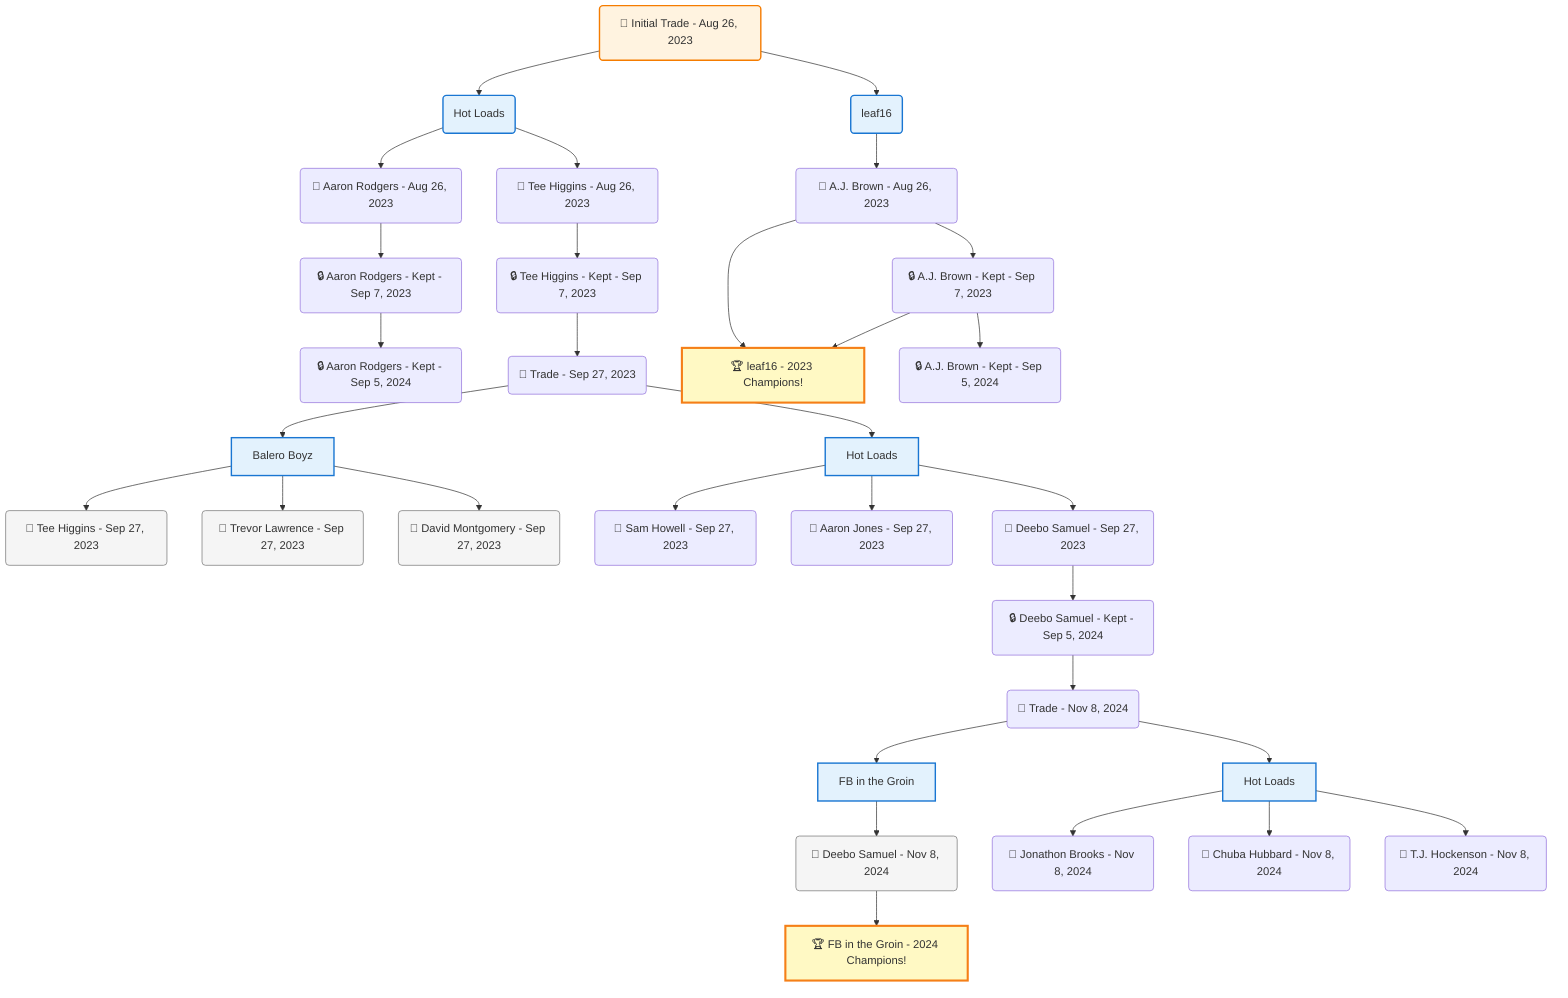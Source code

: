 flowchart TD

    TRADE_MAIN("🔄 Initial Trade - Aug 26, 2023")
    TEAM_1("Hot Loads")
    TEAM_2("leaf16")
    NODE_8aa48c5d-0248-4f37-b939-44a21820aa03("🔄 Aaron Rodgers - Aug 26, 2023")
    NODE_26db47e5-c944-4da7-9b03-6a5f8d2e24ba("🔒 Aaron Rodgers - Kept - Sep 7, 2023")
    NODE_8d0251b9-0d10-47cf-ad54-5688e80245c6("🔒 Aaron Rodgers - Kept - Sep 5, 2024")
    NODE_e0000e36-700d-493f-b3eb-b050938564e6("🔄 Tee Higgins - Aug 26, 2023")
    NODE_453b8831-21eb-4510-b8a5-23f747865f75("🔒 Tee Higgins - Kept - Sep 7, 2023")
    TRADE_a87ca260-7a67-4fda-b702-48aca8c93813_3("🔄 Trade - Sep 27, 2023")
    TEAM_2feaf03e-fb22-498e-ac8f-e596b6ba7810_4["Balero Boyz"]
    NODE_d1321948-0010-45b8-9f9c-50ed5e494a00("🔄 Tee Higgins - Sep 27, 2023")
    NODE_a226803a-f683-470b-9e1b-2d3be487344a("🔄 Trevor Lawrence - Sep 27, 2023")
    NODE_c76d0f13-8bb8-4e7e-ad9e-8f2498ccd9f8("🔄 David Montgomery - Sep 27, 2023")
    TEAM_8e9f18ff-62c3-40e8-bb10-32f74cf4ee33_5["Hot Loads"]
    NODE_b53204e1-97f3-4b20-94c4-113c02694b27("🔄 Sam Howell - Sep 27, 2023")
    NODE_4a0dd846-1b74-448d-96e3-1362af9ea147("🔄 Aaron Jones - Sep 27, 2023")
    NODE_c8106337-9eec-4786-b963-273acb19ea43("🔄 Deebo Samuel - Sep 27, 2023")
    NODE_bb66c11c-c38f-45f8-aafe-16c2666b2fb1("🔒 Deebo Samuel - Kept - Sep 5, 2024")
    TRADE_cd4b66da-5ead-4972-a2db-15f8396d4b26_6("🔄 Trade - Nov 8, 2024")
    TEAM_f483ecf1-cd17-4991-854b-e52dfc957b45_7["FB in the Groin"]
    NODE_f2e1bb09-d8ba-407c-b875-729b1093b622("🔄 Deebo Samuel - Nov 8, 2024")
    CHAMP_f483ecf1-cd17-4991-854b-e52dfc957b45_2024["🏆 FB in the Groin - 2024 Champions!"]
    TEAM_8e9f18ff-62c3-40e8-bb10-32f74cf4ee33_8["Hot Loads"]
    NODE_55efec5c-40f0-4eac-aa39-112ecf0d4fdd("🔄 Jonathon Brooks - Nov 8, 2024")
    NODE_b6e6d0e1-32a1-4006-964b-12909aabe3dc("🔄 Chuba Hubbard - Nov 8, 2024")
    NODE_cca3d8c5-6676-443a-a4fc-ec20ffebb111("🔄 T.J. Hockenson - Nov 8, 2024")
    NODE_d94a3670-dfbf-4c37-91c1-d9776711e83b("🔄 A.J. Brown - Aug 26, 2023")
    CHAMP_66fb98f4-89a7-45f9-893a-b41d71e6249d_2023["🏆 leaf16 - 2023 Champions!"]
    NODE_66ce661e-c7b3-47f3-b522-24e21946dbba("🔒 A.J. Brown - Kept - Sep 7, 2023")
    NODE_5c3d7ce1-e559-4d1e-8be6-e87ae55e700a("🔒 A.J. Brown - Kept - Sep 5, 2024")

    TRADE_MAIN --> TEAM_1
    TRADE_MAIN --> TEAM_2
    TEAM_1 --> NODE_8aa48c5d-0248-4f37-b939-44a21820aa03
    NODE_8aa48c5d-0248-4f37-b939-44a21820aa03 --> NODE_26db47e5-c944-4da7-9b03-6a5f8d2e24ba
    NODE_26db47e5-c944-4da7-9b03-6a5f8d2e24ba --> NODE_8d0251b9-0d10-47cf-ad54-5688e80245c6
    TEAM_1 --> NODE_e0000e36-700d-493f-b3eb-b050938564e6
    NODE_e0000e36-700d-493f-b3eb-b050938564e6 --> NODE_453b8831-21eb-4510-b8a5-23f747865f75
    NODE_453b8831-21eb-4510-b8a5-23f747865f75 --> TRADE_a87ca260-7a67-4fda-b702-48aca8c93813_3
    TRADE_a87ca260-7a67-4fda-b702-48aca8c93813_3 --> TEAM_2feaf03e-fb22-498e-ac8f-e596b6ba7810_4
    TEAM_2feaf03e-fb22-498e-ac8f-e596b6ba7810_4 --> NODE_d1321948-0010-45b8-9f9c-50ed5e494a00
    TEAM_2feaf03e-fb22-498e-ac8f-e596b6ba7810_4 --> NODE_a226803a-f683-470b-9e1b-2d3be487344a
    TEAM_2feaf03e-fb22-498e-ac8f-e596b6ba7810_4 --> NODE_c76d0f13-8bb8-4e7e-ad9e-8f2498ccd9f8
    TRADE_a87ca260-7a67-4fda-b702-48aca8c93813_3 --> TEAM_8e9f18ff-62c3-40e8-bb10-32f74cf4ee33_5
    TEAM_8e9f18ff-62c3-40e8-bb10-32f74cf4ee33_5 --> NODE_b53204e1-97f3-4b20-94c4-113c02694b27
    TEAM_8e9f18ff-62c3-40e8-bb10-32f74cf4ee33_5 --> NODE_4a0dd846-1b74-448d-96e3-1362af9ea147
    TEAM_8e9f18ff-62c3-40e8-bb10-32f74cf4ee33_5 --> NODE_c8106337-9eec-4786-b963-273acb19ea43
    NODE_c8106337-9eec-4786-b963-273acb19ea43 --> NODE_bb66c11c-c38f-45f8-aafe-16c2666b2fb1
    NODE_bb66c11c-c38f-45f8-aafe-16c2666b2fb1 --> TRADE_cd4b66da-5ead-4972-a2db-15f8396d4b26_6
    TRADE_cd4b66da-5ead-4972-a2db-15f8396d4b26_6 --> TEAM_f483ecf1-cd17-4991-854b-e52dfc957b45_7
    TEAM_f483ecf1-cd17-4991-854b-e52dfc957b45_7 --> NODE_f2e1bb09-d8ba-407c-b875-729b1093b622
    NODE_f2e1bb09-d8ba-407c-b875-729b1093b622 --> CHAMP_f483ecf1-cd17-4991-854b-e52dfc957b45_2024
    TRADE_cd4b66da-5ead-4972-a2db-15f8396d4b26_6 --> TEAM_8e9f18ff-62c3-40e8-bb10-32f74cf4ee33_8
    TEAM_8e9f18ff-62c3-40e8-bb10-32f74cf4ee33_8 --> NODE_55efec5c-40f0-4eac-aa39-112ecf0d4fdd
    TEAM_8e9f18ff-62c3-40e8-bb10-32f74cf4ee33_8 --> NODE_b6e6d0e1-32a1-4006-964b-12909aabe3dc
    TEAM_8e9f18ff-62c3-40e8-bb10-32f74cf4ee33_8 --> NODE_cca3d8c5-6676-443a-a4fc-ec20ffebb111
    TEAM_2 --> NODE_d94a3670-dfbf-4c37-91c1-d9776711e83b
    NODE_d94a3670-dfbf-4c37-91c1-d9776711e83b --> CHAMP_66fb98f4-89a7-45f9-893a-b41d71e6249d_2023
    NODE_d94a3670-dfbf-4c37-91c1-d9776711e83b --> NODE_66ce661e-c7b3-47f3-b522-24e21946dbba
    NODE_66ce661e-c7b3-47f3-b522-24e21946dbba --> CHAMP_66fb98f4-89a7-45f9-893a-b41d71e6249d_2023
    NODE_66ce661e-c7b3-47f3-b522-24e21946dbba --> NODE_5c3d7ce1-e559-4d1e-8be6-e87ae55e700a

    %% Node styling
    classDef teamNode fill:#e3f2fd,stroke:#1976d2,stroke-width:2px
    classDef tradeNode fill:#fff3e0,stroke:#f57c00,stroke-width:2px
    classDef playerNode fill:#f3e5f5,stroke:#7b1fa2,stroke-width:1px
    classDef nonRootPlayerNode fill:#f5f5f5,stroke:#757575,stroke-width:1px
    classDef endNode fill:#ffebee,stroke:#c62828,stroke-width:2px
    classDef waiverNode fill:#e8f5e8,stroke:#388e3c,stroke-width:2px
    classDef championshipNode fill:#fff9c4,stroke:#f57f17,stroke-width:3px

    class TEAM_1,TEAM_2,TEAM_2feaf03e-fb22-498e-ac8f-e596b6ba7810_4,TEAM_8e9f18ff-62c3-40e8-bb10-32f74cf4ee33_5,TEAM_f483ecf1-cd17-4991-854b-e52dfc957b45_7,TEAM_8e9f18ff-62c3-40e8-bb10-32f74cf4ee33_8 teamNode
    class CHAMP_f483ecf1-cd17-4991-854b-e52dfc957b45_2024,CHAMP_66fb98f4-89a7-45f9-893a-b41d71e6249d_2023 championshipNode
    class NODE_d1321948-0010-45b8-9f9c-50ed5e494a00,NODE_a226803a-f683-470b-9e1b-2d3be487344a,NODE_c76d0f13-8bb8-4e7e-ad9e-8f2498ccd9f8,NODE_f2e1bb09-d8ba-407c-b875-729b1093b622 nonRootPlayerNode
    class TRADE_MAIN tradeNode